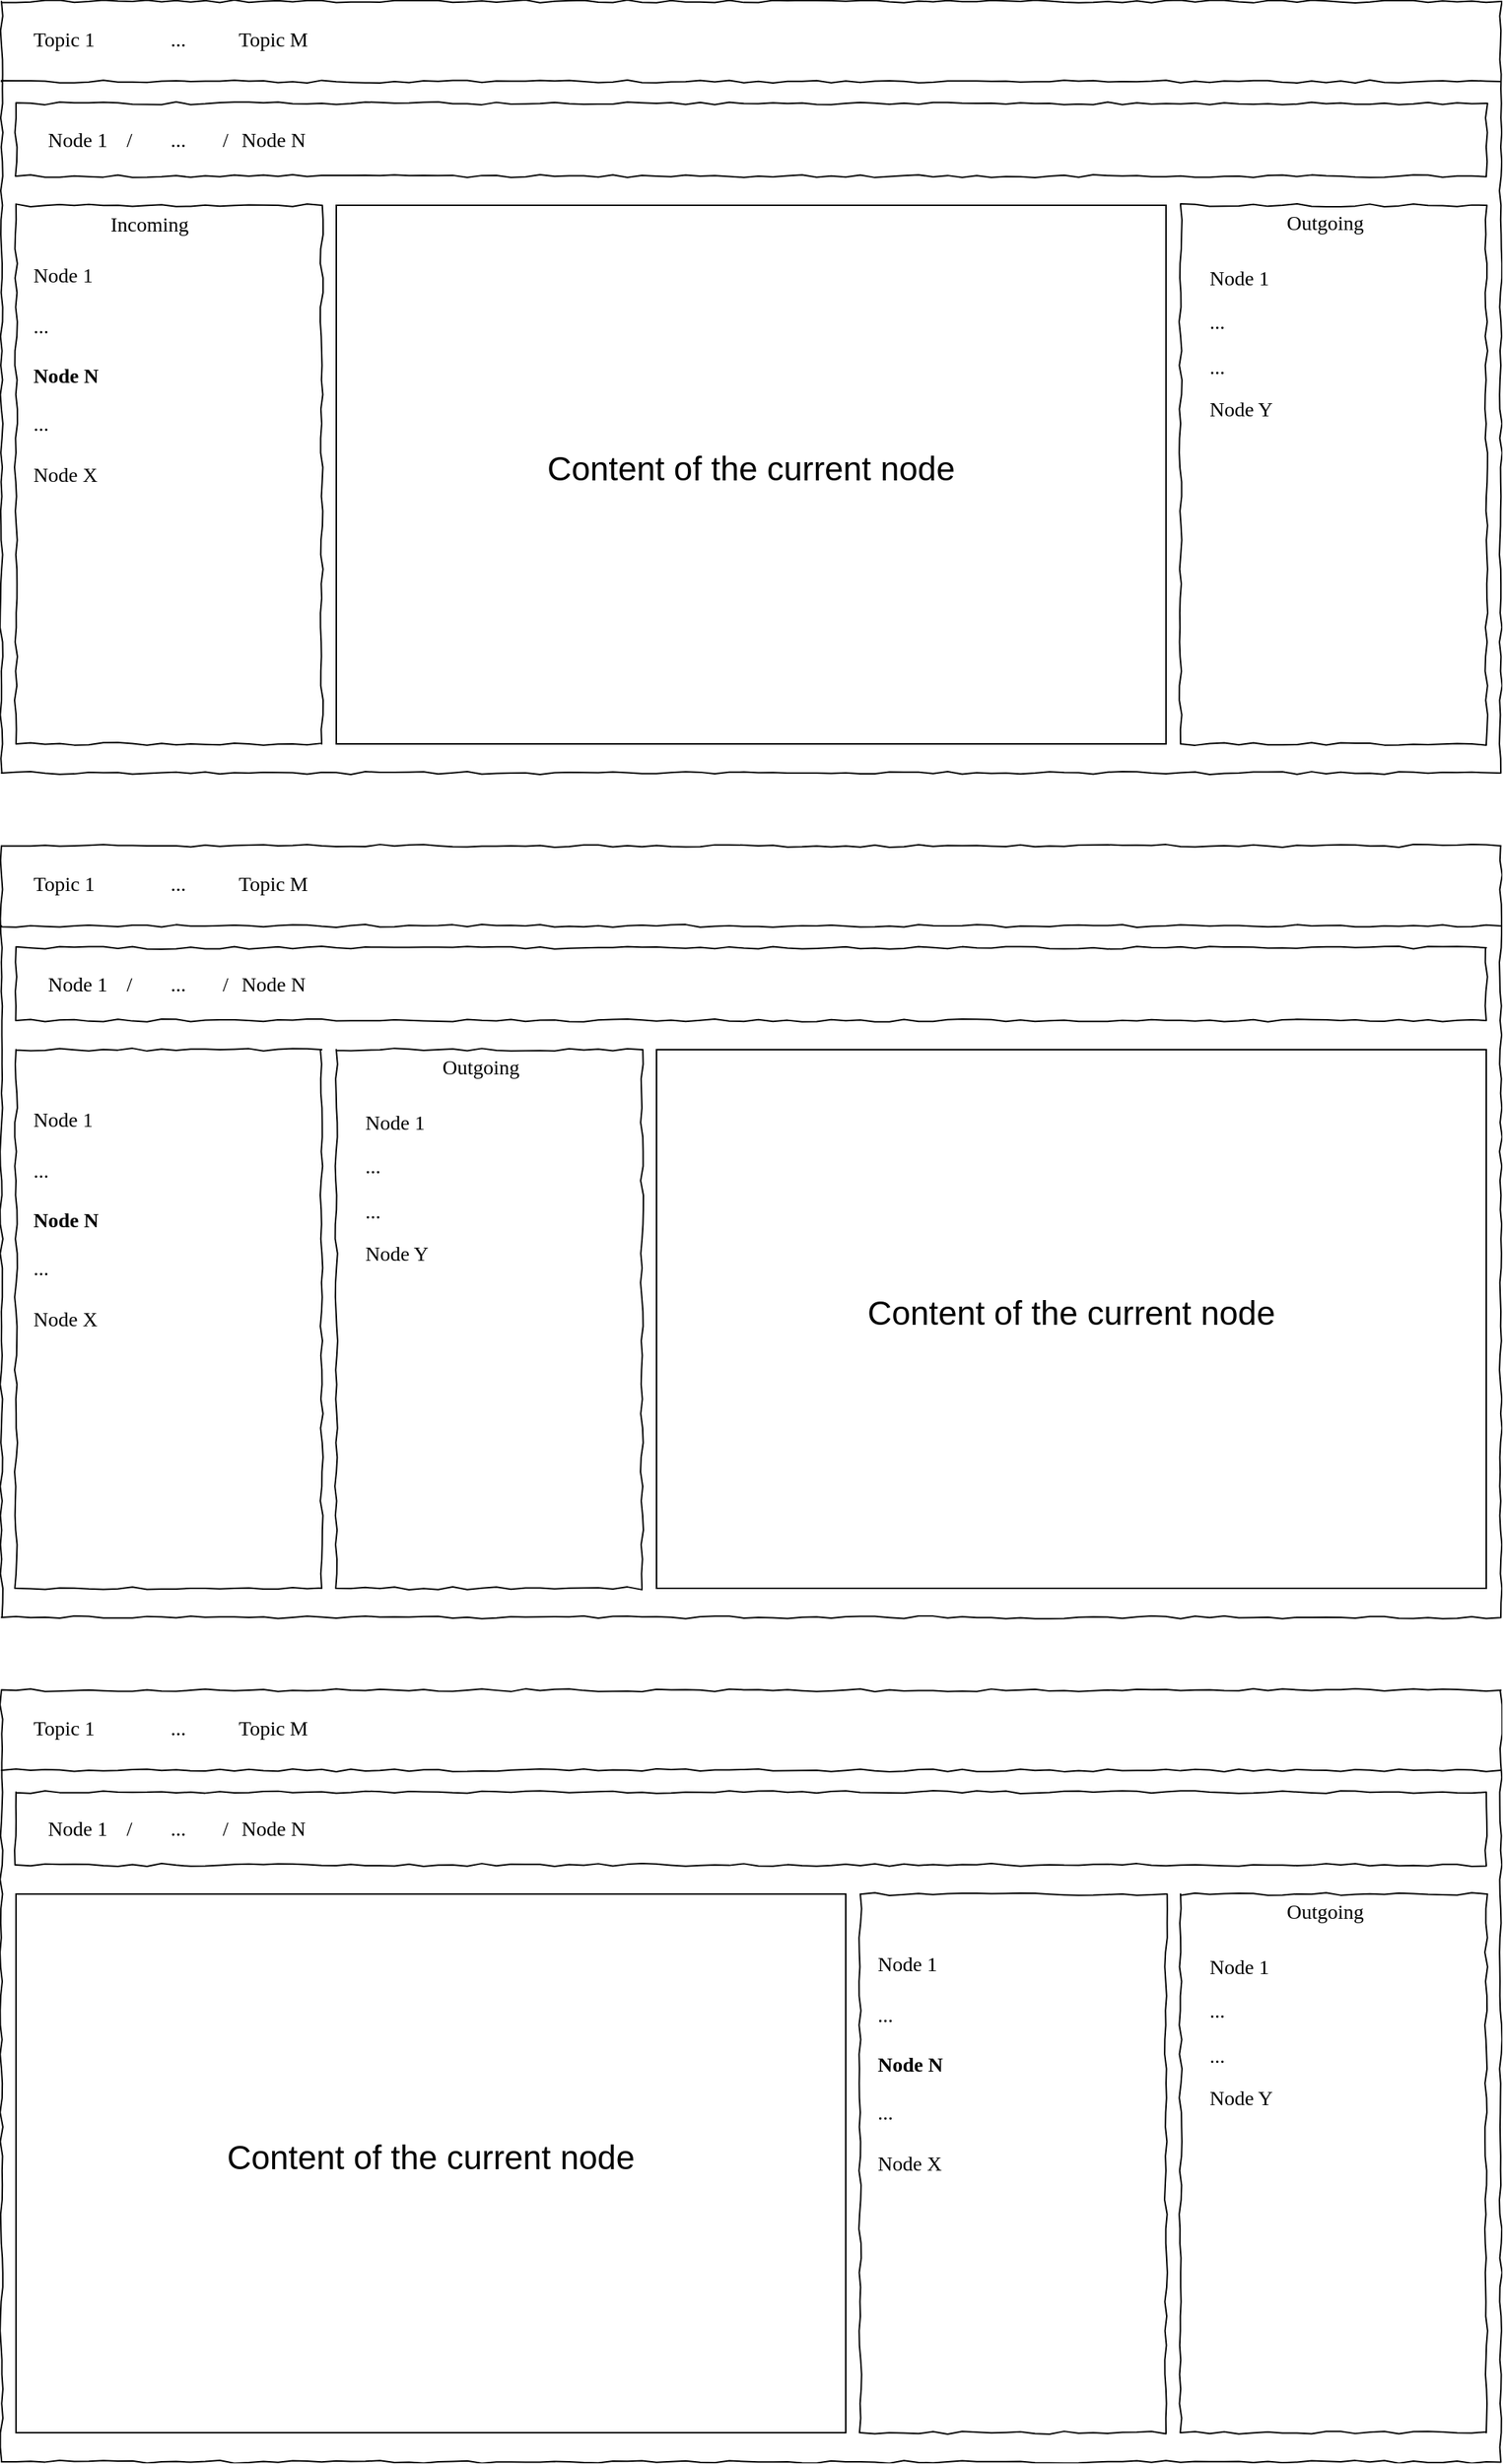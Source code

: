 <mxfile version="13.7.9" type="device"><diagram name="Page-1" id="03018318-947c-dd8e-b7a3-06fadd420f32"><mxGraphModel dx="1086" dy="806" grid="1" gridSize="10" guides="1" tooltips="1" connect="1" arrows="1" fold="1" page="1" pageScale="1" pageWidth="1100" pageHeight="850" background="#ffffff" math="0" shadow="0"><root><mxCell id="0"/><mxCell id="1" parent="0"/><mxCell id="677b7b8949515195-1" value="" style="whiteSpace=wrap;html=1;rounded=0;shadow=0;labelBackgroundColor=none;strokeColor=#000000;strokeWidth=1;fillColor=none;fontFamily=Verdana;fontSize=12;fontColor=#000000;align=center;comic=1;" parent="1" vertex="1"><mxGeometry x="120" y="90" width="1030" height="530" as="geometry"/></mxCell><mxCell id="677b7b8949515195-4" value="Topic 1" style="text;html=1;points=[];align=left;verticalAlign=top;spacingTop=-4;fontSize=14;fontFamily=Verdana" parent="1" vertex="1"><mxGeometry x="140" y="106" width="60" height="20" as="geometry"/></mxCell><mxCell id="677b7b8949515195-5" value="..." style="text;html=1;points=[];align=center;verticalAlign=top;spacingTop=-4;fontSize=14;fontFamily=Verdana" parent="1" vertex="1"><mxGeometry x="211" y="106" width="60" height="20" as="geometry"/></mxCell><mxCell id="677b7b8949515195-6" value="Topic M" style="text;html=1;points=[];align=left;verticalAlign=top;spacingTop=-4;fontSize=14;fontFamily=Verdana" parent="1" vertex="1"><mxGeometry x="281" y="106" width="60" height="20" as="geometry"/></mxCell><mxCell id="677b7b8949515195-9" value="" style="line;strokeWidth=1;html=1;rounded=0;shadow=0;labelBackgroundColor=none;fillColor=none;fontFamily=Verdana;fontSize=14;fontColor=#000000;align=center;comic=1;" parent="1" vertex="1"><mxGeometry x="120" y="140" width="1030" height="10" as="geometry"/></mxCell><mxCell id="677b7b8949515195-10" value="" style="whiteSpace=wrap;html=1;rounded=0;shadow=0;labelBackgroundColor=none;strokeWidth=1;fillColor=none;fontFamily=Verdana;fontSize=12;align=center;comic=1;" parent="1" vertex="1"><mxGeometry x="130" y="160" width="1010" height="50" as="geometry"/></mxCell><mxCell id="677b7b8949515195-12" value="Node 1" style="text;html=1;points=[];align=left;verticalAlign=top;spacingTop=-4;fontSize=14;fontFamily=Verdana" parent="1" vertex="1"><mxGeometry x="150" y="175" width="50" height="20" as="geometry"/></mxCell><mxCell id="D74PviMFel91mhc65o81-4" value="/" style="text;html=1;points=[];align=left;verticalAlign=top;spacingTop=-4;fontSize=14;fontFamily=Verdana" parent="1" vertex="1"><mxGeometry x="204" y="175" width="15" height="20" as="geometry"/></mxCell><mxCell id="D74PviMFel91mhc65o81-1" value="Incoming" style="text;html=1;points=[];align=left;verticalAlign=top;spacingTop=-4;fontSize=14;fontFamily=Verdana" parent="1" vertex="1"><mxGeometry x="192.5" y="233" width="75" height="19.249" as="geometry"/></mxCell><mxCell id="D74PviMFel91mhc65o81-19" value="" style="group" parent="1" vertex="1" connectable="0"><mxGeometry x="930" y="230" width="210" height="370" as="geometry"/></mxCell><mxCell id="677b7b8949515195-25" value="" style="whiteSpace=wrap;html=1;rounded=0;shadow=0;labelBackgroundColor=none;strokeWidth=1;fillColor=none;fontFamily=Verdana;fontSize=12;align=center;comic=1;" parent="D74PviMFel91mhc65o81-19" vertex="1"><mxGeometry width="210" height="370" as="geometry"/></mxCell><mxCell id="677b7b8949515195-42" value="Outgoing" style="text;html=1;points=[];align=left;verticalAlign=top;spacingTop=-4;fontSize=14;fontFamily=Verdana" parent="D74PviMFel91mhc65o81-19" vertex="1"><mxGeometry x="70.761" y="1.897" width="68.478" height="17.371" as="geometry"/></mxCell><mxCell id="677b7b8949515195-44" value="Node 1" style="text;html=1;points=[];align=left;verticalAlign=top;spacingTop=-4;fontSize=14;fontFamily=Verdana" parent="D74PviMFel91mhc65o81-19" vertex="1"><mxGeometry x="18.261" y="39.953" width="155.217" height="17.371" as="geometry"/></mxCell><mxCell id="677b7b8949515195-45" value="..." style="text;html=1;points=[];align=left;verticalAlign=top;spacingTop=-4;fontSize=14;fontFamily=Verdana" parent="D74PviMFel91mhc65o81-19" vertex="1"><mxGeometry x="18.261" y="70.352" width="155.217" height="17.371" as="geometry"/></mxCell><mxCell id="677b7b8949515195-46" value="..." style="text;html=1;points=[];align=left;verticalAlign=top;spacingTop=-4;fontSize=14;fontFamily=Verdana" parent="D74PviMFel91mhc65o81-19" vertex="1"><mxGeometry x="18.261" y="100.751" width="155.217" height="17.371" as="geometry"/></mxCell><mxCell id="D74PviMFel91mhc65o81-36" value="Node Y" style="text;html=1;points=[];align=left;verticalAlign=top;spacingTop=-4;fontSize=14;fontFamily=Verdana" parent="D74PviMFel91mhc65o81-19" vertex="1"><mxGeometry x="18.261" y="130.001" width="155.217" height="17.371" as="geometry"/></mxCell><mxCell id="D74PviMFel91mhc65o81-31" value="..." style="text;html=1;points=[];align=center;verticalAlign=top;spacingTop=-4;fontSize=14;fontFamily=Verdana" parent="1" vertex="1"><mxGeometry x="216" y="175" width="50" height="20" as="geometry"/></mxCell><mxCell id="D74PviMFel91mhc65o81-32" value="/" style="text;html=1;points=[];align=left;verticalAlign=top;spacingTop=-4;fontSize=14;fontFamily=Verdana" parent="1" vertex="1"><mxGeometry x="270" y="175" width="15" height="20" as="geometry"/></mxCell><mxCell id="D74PviMFel91mhc65o81-33" value="Node N" style="text;html=1;points=[];align=left;verticalAlign=top;spacingTop=-4;fontSize=14;fontFamily=Verdana;fontStyle=0" parent="1" vertex="1"><mxGeometry x="283" y="175" width="50" height="20" as="geometry"/></mxCell><mxCell id="D74PviMFel91mhc65o81-37" value="" style="whiteSpace=wrap;html=1;rounded=0;shadow=0;labelBackgroundColor=none;strokeColor=#000000;strokeWidth=1;fillColor=none;fontFamily=Verdana;fontSize=12;fontColor=#000000;align=center;comic=1;" parent="1" vertex="1"><mxGeometry x="120" y="670" width="1030" height="530" as="geometry"/></mxCell><mxCell id="D74PviMFel91mhc65o81-38" value="Topic 1" style="text;html=1;points=[];align=left;verticalAlign=top;spacingTop=-4;fontSize=14;fontFamily=Verdana" parent="1" vertex="1"><mxGeometry x="140" y="686" width="60" height="20" as="geometry"/></mxCell><mxCell id="D74PviMFel91mhc65o81-39" value="..." style="text;html=1;points=[];align=center;verticalAlign=top;spacingTop=-4;fontSize=14;fontFamily=Verdana" parent="1" vertex="1"><mxGeometry x="211" y="686" width="60" height="20" as="geometry"/></mxCell><mxCell id="D74PviMFel91mhc65o81-40" value="Topic M" style="text;html=1;points=[];align=left;verticalAlign=top;spacingTop=-4;fontSize=14;fontFamily=Verdana" parent="1" vertex="1"><mxGeometry x="281" y="686" width="60" height="20" as="geometry"/></mxCell><mxCell id="D74PviMFel91mhc65o81-41" value="" style="line;strokeWidth=1;html=1;rounded=0;shadow=0;labelBackgroundColor=none;fillColor=none;fontFamily=Verdana;fontSize=14;fontColor=#000000;align=center;comic=1;" parent="1" vertex="1"><mxGeometry x="120" y="720" width="1030" height="10" as="geometry"/></mxCell><mxCell id="D74PviMFel91mhc65o81-42" value="" style="whiteSpace=wrap;html=1;rounded=0;shadow=0;labelBackgroundColor=none;strokeWidth=1;fillColor=none;fontFamily=Verdana;fontSize=12;align=center;comic=1;" parent="1" vertex="1"><mxGeometry x="130" y="740" width="1010" height="50" as="geometry"/></mxCell><mxCell id="D74PviMFel91mhc65o81-43" value="Node 1" style="text;html=1;points=[];align=left;verticalAlign=top;spacingTop=-4;fontSize=14;fontFamily=Verdana" parent="1" vertex="1"><mxGeometry x="150" y="755" width="50" height="20" as="geometry"/></mxCell><mxCell id="D74PviMFel91mhc65o81-44" value="/" style="text;html=1;points=[];align=left;verticalAlign=top;spacingTop=-4;fontSize=14;fontFamily=Verdana" parent="1" vertex="1"><mxGeometry x="204" y="755" width="15" height="20" as="geometry"/></mxCell><mxCell id="D74PviMFel91mhc65o81-60" value="..." style="text;html=1;points=[];align=center;verticalAlign=top;spacingTop=-4;fontSize=14;fontFamily=Verdana" parent="1" vertex="1"><mxGeometry x="216" y="755" width="50" height="20" as="geometry"/></mxCell><mxCell id="D74PviMFel91mhc65o81-61" value="/" style="text;html=1;points=[];align=left;verticalAlign=top;spacingTop=-4;fontSize=14;fontFamily=Verdana" parent="1" vertex="1"><mxGeometry x="270" y="755" width="15" height="20" as="geometry"/></mxCell><mxCell id="D74PviMFel91mhc65o81-62" value="Node N" style="text;html=1;points=[];align=left;verticalAlign=top;spacingTop=-4;fontSize=14;fontFamily=Verdana;fontStyle=0" parent="1" vertex="1"><mxGeometry x="283" y="755" width="50" height="20" as="geometry"/></mxCell><mxCell id="D74PviMFel91mhc65o81-63" value="" style="whiteSpace=wrap;html=1;rounded=0;shadow=0;labelBackgroundColor=none;strokeColor=#000000;strokeWidth=1;fillColor=none;fontFamily=Verdana;fontSize=12;fontColor=#000000;align=center;comic=1;" parent="1" vertex="1"><mxGeometry x="120" y="1250" width="1030" height="530" as="geometry"/></mxCell><mxCell id="D74PviMFel91mhc65o81-64" value="Topic 1" style="text;html=1;points=[];align=left;verticalAlign=top;spacingTop=-4;fontSize=14;fontFamily=Verdana" parent="1" vertex="1"><mxGeometry x="140" y="1266" width="60" height="20" as="geometry"/></mxCell><mxCell id="D74PviMFel91mhc65o81-65" value="..." style="text;html=1;points=[];align=center;verticalAlign=top;spacingTop=-4;fontSize=14;fontFamily=Verdana" parent="1" vertex="1"><mxGeometry x="211" y="1266" width="60" height="20" as="geometry"/></mxCell><mxCell id="D74PviMFel91mhc65o81-66" value="Topic M" style="text;html=1;points=[];align=left;verticalAlign=top;spacingTop=-4;fontSize=14;fontFamily=Verdana" parent="1" vertex="1"><mxGeometry x="281" y="1266" width="60" height="20" as="geometry"/></mxCell><mxCell id="D74PviMFel91mhc65o81-67" value="" style="line;strokeWidth=1;html=1;rounded=0;shadow=0;labelBackgroundColor=none;fillColor=none;fontFamily=Verdana;fontSize=14;fontColor=#000000;align=center;comic=1;" parent="1" vertex="1"><mxGeometry x="120" y="1300" width="1030" height="10" as="geometry"/></mxCell><mxCell id="D74PviMFel91mhc65o81-68" value="" style="whiteSpace=wrap;html=1;rounded=0;shadow=0;labelBackgroundColor=none;strokeWidth=1;fillColor=none;fontFamily=Verdana;fontSize=12;align=center;comic=1;" parent="1" vertex="1"><mxGeometry x="130" y="1320" width="1010" height="50" as="geometry"/></mxCell><mxCell id="D74PviMFel91mhc65o81-69" value="Node 1" style="text;html=1;points=[];align=left;verticalAlign=top;spacingTop=-4;fontSize=14;fontFamily=Verdana" parent="1" vertex="1"><mxGeometry x="150" y="1335" width="50" height="20" as="geometry"/></mxCell><mxCell id="D74PviMFel91mhc65o81-70" value="/" style="text;html=1;points=[];align=left;verticalAlign=top;spacingTop=-4;fontSize=14;fontFamily=Verdana" parent="1" vertex="1"><mxGeometry x="204" y="1335" width="15" height="20" as="geometry"/></mxCell><mxCell id="D74PviMFel91mhc65o81-86" value="..." style="text;html=1;points=[];align=center;verticalAlign=top;spacingTop=-4;fontSize=14;fontFamily=Verdana" parent="1" vertex="1"><mxGeometry x="216" y="1335" width="50" height="20" as="geometry"/></mxCell><mxCell id="D74PviMFel91mhc65o81-87" value="/" style="text;html=1;points=[];align=left;verticalAlign=top;spacingTop=-4;fontSize=14;fontFamily=Verdana" parent="1" vertex="1"><mxGeometry x="270" y="1335" width="15" height="20" as="geometry"/></mxCell><mxCell id="D74PviMFel91mhc65o81-88" value="Node N" style="text;html=1;points=[];align=left;verticalAlign=top;spacingTop=-4;fontSize=14;fontFamily=Verdana;fontStyle=0" parent="1" vertex="1"><mxGeometry x="283" y="1335" width="50" height="20" as="geometry"/></mxCell><mxCell id="D74PviMFel91mhc65o81-79" value="" style="group" parent="1" vertex="1" connectable="0"><mxGeometry x="930" y="1390" width="210" height="370" as="geometry"/></mxCell><mxCell id="D74PviMFel91mhc65o81-80" value="" style="whiteSpace=wrap;html=1;rounded=0;shadow=0;labelBackgroundColor=none;strokeWidth=1;fillColor=none;fontFamily=Verdana;fontSize=12;align=center;comic=1;" parent="D74PviMFel91mhc65o81-79" vertex="1"><mxGeometry width="210" height="370" as="geometry"/></mxCell><mxCell id="D74PviMFel91mhc65o81-81" value="Outgoing" style="text;html=1;points=[];align=left;verticalAlign=top;spacingTop=-4;fontSize=14;fontFamily=Verdana" parent="D74PviMFel91mhc65o81-79" vertex="1"><mxGeometry x="70.761" y="1.897" width="68.478" height="17.371" as="geometry"/></mxCell><mxCell id="D74PviMFel91mhc65o81-82" value="Node 1" style="text;html=1;points=[];align=left;verticalAlign=top;spacingTop=-4;fontSize=14;fontFamily=Verdana" parent="D74PviMFel91mhc65o81-79" vertex="1"><mxGeometry x="18.261" y="39.953" width="155.217" height="17.371" as="geometry"/></mxCell><mxCell id="D74PviMFel91mhc65o81-83" value="..." style="text;html=1;points=[];align=left;verticalAlign=top;spacingTop=-4;fontSize=14;fontFamily=Verdana" parent="D74PviMFel91mhc65o81-79" vertex="1"><mxGeometry x="18.261" y="70.352" width="155.217" height="17.371" as="geometry"/></mxCell><mxCell id="D74PviMFel91mhc65o81-84" value="..." style="text;html=1;points=[];align=left;verticalAlign=top;spacingTop=-4;fontSize=14;fontFamily=Verdana" parent="D74PviMFel91mhc65o81-79" vertex="1"><mxGeometry x="18.261" y="100.751" width="155.217" height="17.371" as="geometry"/></mxCell><mxCell id="D74PviMFel91mhc65o81-85" value="Node Y" style="text;html=1;points=[];align=left;verticalAlign=top;spacingTop=-4;fontSize=14;fontFamily=Verdana" parent="D74PviMFel91mhc65o81-79" vertex="1"><mxGeometry x="18.261" y="130.001" width="155.217" height="17.371" as="geometry"/></mxCell><mxCell id="D74PviMFel91mhc65o81-92" value="&lt;font style=&quot;font-size: 23px&quot;&gt;&lt;br&gt;&lt;br&gt;&lt;br&gt;&lt;br&gt;&lt;br&gt;&lt;br&gt;Сontent of the current node&lt;/font&gt;" style="text;spacingTop=-5;whiteSpace=wrap;html=1;align=center;fontSize=12;fontFamily=Helvetica;fillColor=none;strokeColor=#000000;" parent="1" vertex="1"><mxGeometry x="350" y="230" width="570" height="370" as="geometry"/></mxCell><mxCell id="D74PviMFel91mhc65o81-50" value="" style="group" parent="1" vertex="1" connectable="0"><mxGeometry x="350" y="810" width="210" height="370" as="geometry"/></mxCell><mxCell id="D74PviMFel91mhc65o81-51" value="" style="whiteSpace=wrap;html=1;rounded=0;shadow=0;labelBackgroundColor=none;strokeWidth=1;fillColor=none;fontFamily=Verdana;fontSize=12;align=center;comic=1;" parent="D74PviMFel91mhc65o81-50" vertex="1"><mxGeometry width="210" height="370" as="geometry"/></mxCell><mxCell id="D74PviMFel91mhc65o81-52" value="Outgoing" style="text;html=1;points=[];align=left;verticalAlign=top;spacingTop=-4;fontSize=14;fontFamily=Verdana" parent="D74PviMFel91mhc65o81-50" vertex="1"><mxGeometry x="70.761" y="1.897" width="68.478" height="17.371" as="geometry"/></mxCell><mxCell id="D74PviMFel91mhc65o81-53" value="Node 1" style="text;html=1;points=[];align=left;verticalAlign=top;spacingTop=-4;fontSize=14;fontFamily=Verdana" parent="D74PviMFel91mhc65o81-50" vertex="1"><mxGeometry x="18.261" y="39.953" width="155.217" height="17.371" as="geometry"/></mxCell><mxCell id="D74PviMFel91mhc65o81-54" value="..." style="text;html=1;points=[];align=left;verticalAlign=top;spacingTop=-4;fontSize=14;fontFamily=Verdana" parent="D74PviMFel91mhc65o81-50" vertex="1"><mxGeometry x="18.261" y="70.352" width="155.217" height="17.371" as="geometry"/></mxCell><mxCell id="D74PviMFel91mhc65o81-55" value="..." style="text;html=1;points=[];align=left;verticalAlign=top;spacingTop=-4;fontSize=14;fontFamily=Verdana" parent="D74PviMFel91mhc65o81-50" vertex="1"><mxGeometry x="18.261" y="100.751" width="155.217" height="17.371" as="geometry"/></mxCell><mxCell id="D74PviMFel91mhc65o81-56" value="Node Y" style="text;html=1;points=[];align=left;verticalAlign=top;spacingTop=-4;fontSize=14;fontFamily=Verdana" parent="D74PviMFel91mhc65o81-50" vertex="1"><mxGeometry x="18.261" y="130.001" width="155.217" height="17.371" as="geometry"/></mxCell><mxCell id="D74PviMFel91mhc65o81-93" value="&lt;font style=&quot;font-size: 23px&quot;&gt;&lt;br&gt;&lt;br&gt;&lt;br&gt;&lt;br&gt;&lt;br&gt;&lt;br&gt;Сontent of the current node&lt;/font&gt;" style="text;spacingTop=-5;whiteSpace=wrap;html=1;align=center;fontSize=12;fontFamily=Helvetica;fillColor=none;strokeColor=#000000;" parent="1" vertex="1"><mxGeometry x="570" y="810" width="570" height="370" as="geometry"/></mxCell><mxCell id="D74PviMFel91mhc65o81-94" value="&lt;font style=&quot;font-size: 23px&quot;&gt;&lt;br&gt;&lt;br&gt;&lt;br&gt;&lt;br&gt;&lt;br&gt;&lt;br&gt;Сontent of the current node&lt;/font&gt;" style="text;spacingTop=-5;whiteSpace=wrap;html=1;align=center;fontSize=12;fontFamily=Helvetica;fillColor=none;strokeColor=#000000;" parent="1" vertex="1"><mxGeometry x="130" y="1390" width="570" height="370" as="geometry"/></mxCell><mxCell id="D74PviMFel91mhc65o81-98" value="" style="group" parent="1" vertex="1" connectable="0"><mxGeometry x="130" y="230" width="210" height="370" as="geometry"/></mxCell><mxCell id="677b7b8949515195-8" value="" style="whiteSpace=wrap;html=1;rounded=0;shadow=0;labelBackgroundColor=none;strokeWidth=1;fillColor=none;fontFamily=Verdana;fontSize=12;align=center;comic=1;" parent="D74PviMFel91mhc65o81-98" vertex="1"><mxGeometry width="210" height="370" as="geometry"/></mxCell><mxCell id="677b7b8949515195-27" value="Node 1" style="text;html=1;points=[];align=left;verticalAlign=top;spacingTop=-4;fontSize=14;fontFamily=Verdana" parent="D74PviMFel91mhc65o81-98" vertex="1"><mxGeometry x="10" y="38.272" width="170" height="19.249" as="geometry"/></mxCell><mxCell id="677b7b8949515195-28" value="&lt;div style=&quot;text-align: center&quot;&gt;&lt;span&gt;...&lt;/span&gt;&lt;/div&gt;" style="text;html=1;points=[];align=left;verticalAlign=top;spacingTop=-4;fontSize=14;fontFamily=Verdana" parent="D74PviMFel91mhc65o81-98" vertex="1"><mxGeometry x="10" y="72.92" width="170" height="19.249" as="geometry"/></mxCell><mxCell id="677b7b8949515195-29" value="Node N" style="text;html=1;points=[];align=left;verticalAlign=top;spacingTop=-4;fontSize=14;fontFamily=Verdana;fontStyle=1" parent="D74PviMFel91mhc65o81-98" vertex="1"><mxGeometry x="10" y="106.606" width="170" height="19.249" as="geometry"/></mxCell><mxCell id="D74PviMFel91mhc65o81-95" value="..." style="text;html=1;points=[];align=left;verticalAlign=top;spacingTop=-4;fontSize=14;fontFamily=Verdana" parent="D74PviMFel91mhc65o81-98" vertex="1"><mxGeometry x="10" y="139.996" width="170" height="19.249" as="geometry"/></mxCell><mxCell id="D74PviMFel91mhc65o81-96" value="Node X" style="text;html=1;points=[];align=left;verticalAlign=top;spacingTop=-4;fontSize=14;fontFamily=Verdana" parent="D74PviMFel91mhc65o81-98" vertex="1"><mxGeometry x="10" y="175.376" width="170" height="19.249" as="geometry"/></mxCell><mxCell id="D74PviMFel91mhc65o81-99" value="" style="group" parent="1" vertex="1" connectable="0"><mxGeometry x="130" y="810" width="210" height="370" as="geometry"/></mxCell><mxCell id="D74PviMFel91mhc65o81-100" value="" style="whiteSpace=wrap;html=1;rounded=0;shadow=0;labelBackgroundColor=none;strokeWidth=1;fillColor=none;fontFamily=Verdana;fontSize=12;align=center;comic=1;" parent="D74PviMFel91mhc65o81-99" vertex="1"><mxGeometry width="210" height="370" as="geometry"/></mxCell><mxCell id="D74PviMFel91mhc65o81-101" value="Node 1" style="text;html=1;points=[];align=left;verticalAlign=top;spacingTop=-4;fontSize=14;fontFamily=Verdana" parent="D74PviMFel91mhc65o81-99" vertex="1"><mxGeometry x="10" y="38.272" width="170" height="19.249" as="geometry"/></mxCell><mxCell id="D74PviMFel91mhc65o81-102" value="&lt;div style=&quot;text-align: center&quot;&gt;&lt;span&gt;...&lt;/span&gt;&lt;/div&gt;" style="text;html=1;points=[];align=left;verticalAlign=top;spacingTop=-4;fontSize=14;fontFamily=Verdana" parent="D74PviMFel91mhc65o81-99" vertex="1"><mxGeometry x="10" y="72.92" width="170" height="19.249" as="geometry"/></mxCell><mxCell id="D74PviMFel91mhc65o81-103" value="Node N" style="text;html=1;points=[];align=left;verticalAlign=top;spacingTop=-4;fontSize=14;fontFamily=Verdana;fontStyle=1" parent="D74PviMFel91mhc65o81-99" vertex="1"><mxGeometry x="10" y="106.606" width="170" height="19.249" as="geometry"/></mxCell><mxCell id="D74PviMFel91mhc65o81-104" value="..." style="text;html=1;points=[];align=left;verticalAlign=top;spacingTop=-4;fontSize=14;fontFamily=Verdana" parent="D74PviMFel91mhc65o81-99" vertex="1"><mxGeometry x="10" y="139.996" width="170" height="19.249" as="geometry"/></mxCell><mxCell id="D74PviMFel91mhc65o81-105" value="Node X" style="text;html=1;points=[];align=left;verticalAlign=top;spacingTop=-4;fontSize=14;fontFamily=Verdana" parent="D74PviMFel91mhc65o81-99" vertex="1"><mxGeometry x="10" y="175.376" width="170" height="19.249" as="geometry"/></mxCell><mxCell id="D74PviMFel91mhc65o81-106" value="" style="group" parent="1" vertex="1" connectable="0"><mxGeometry x="710" y="1390" width="210" height="370" as="geometry"/></mxCell><mxCell id="D74PviMFel91mhc65o81-107" value="" style="whiteSpace=wrap;html=1;rounded=0;shadow=0;labelBackgroundColor=none;strokeWidth=1;fillColor=none;fontFamily=Verdana;fontSize=12;align=center;comic=1;" parent="D74PviMFel91mhc65o81-106" vertex="1"><mxGeometry width="210" height="370" as="geometry"/></mxCell><mxCell id="D74PviMFel91mhc65o81-108" value="Node 1" style="text;html=1;points=[];align=left;verticalAlign=top;spacingTop=-4;fontSize=14;fontFamily=Verdana" parent="D74PviMFel91mhc65o81-106" vertex="1"><mxGeometry x="10" y="38.272" width="170" height="19.249" as="geometry"/></mxCell><mxCell id="D74PviMFel91mhc65o81-109" value="&lt;div style=&quot;text-align: center&quot;&gt;&lt;span&gt;...&lt;/span&gt;&lt;/div&gt;" style="text;html=1;points=[];align=left;verticalAlign=top;spacingTop=-4;fontSize=14;fontFamily=Verdana" parent="D74PviMFel91mhc65o81-106" vertex="1"><mxGeometry x="10" y="72.92" width="170" height="19.249" as="geometry"/></mxCell><mxCell id="D74PviMFel91mhc65o81-110" value="Node N" style="text;html=1;points=[];align=left;verticalAlign=top;spacingTop=-4;fontSize=14;fontFamily=Verdana;fontStyle=1" parent="D74PviMFel91mhc65o81-106" vertex="1"><mxGeometry x="10" y="106.606" width="170" height="19.249" as="geometry"/></mxCell><mxCell id="D74PviMFel91mhc65o81-111" value="..." style="text;html=1;points=[];align=left;verticalAlign=top;spacingTop=-4;fontSize=14;fontFamily=Verdana" parent="D74PviMFel91mhc65o81-106" vertex="1"><mxGeometry x="10" y="139.996" width="170" height="19.249" as="geometry"/></mxCell><mxCell id="D74PviMFel91mhc65o81-112" value="Node X" style="text;html=1;points=[];align=left;verticalAlign=top;spacingTop=-4;fontSize=14;fontFamily=Verdana" parent="D74PviMFel91mhc65o81-106" vertex="1"><mxGeometry x="10" y="175.376" width="170" height="19.249" as="geometry"/></mxCell></root></mxGraphModel></diagram></mxfile>